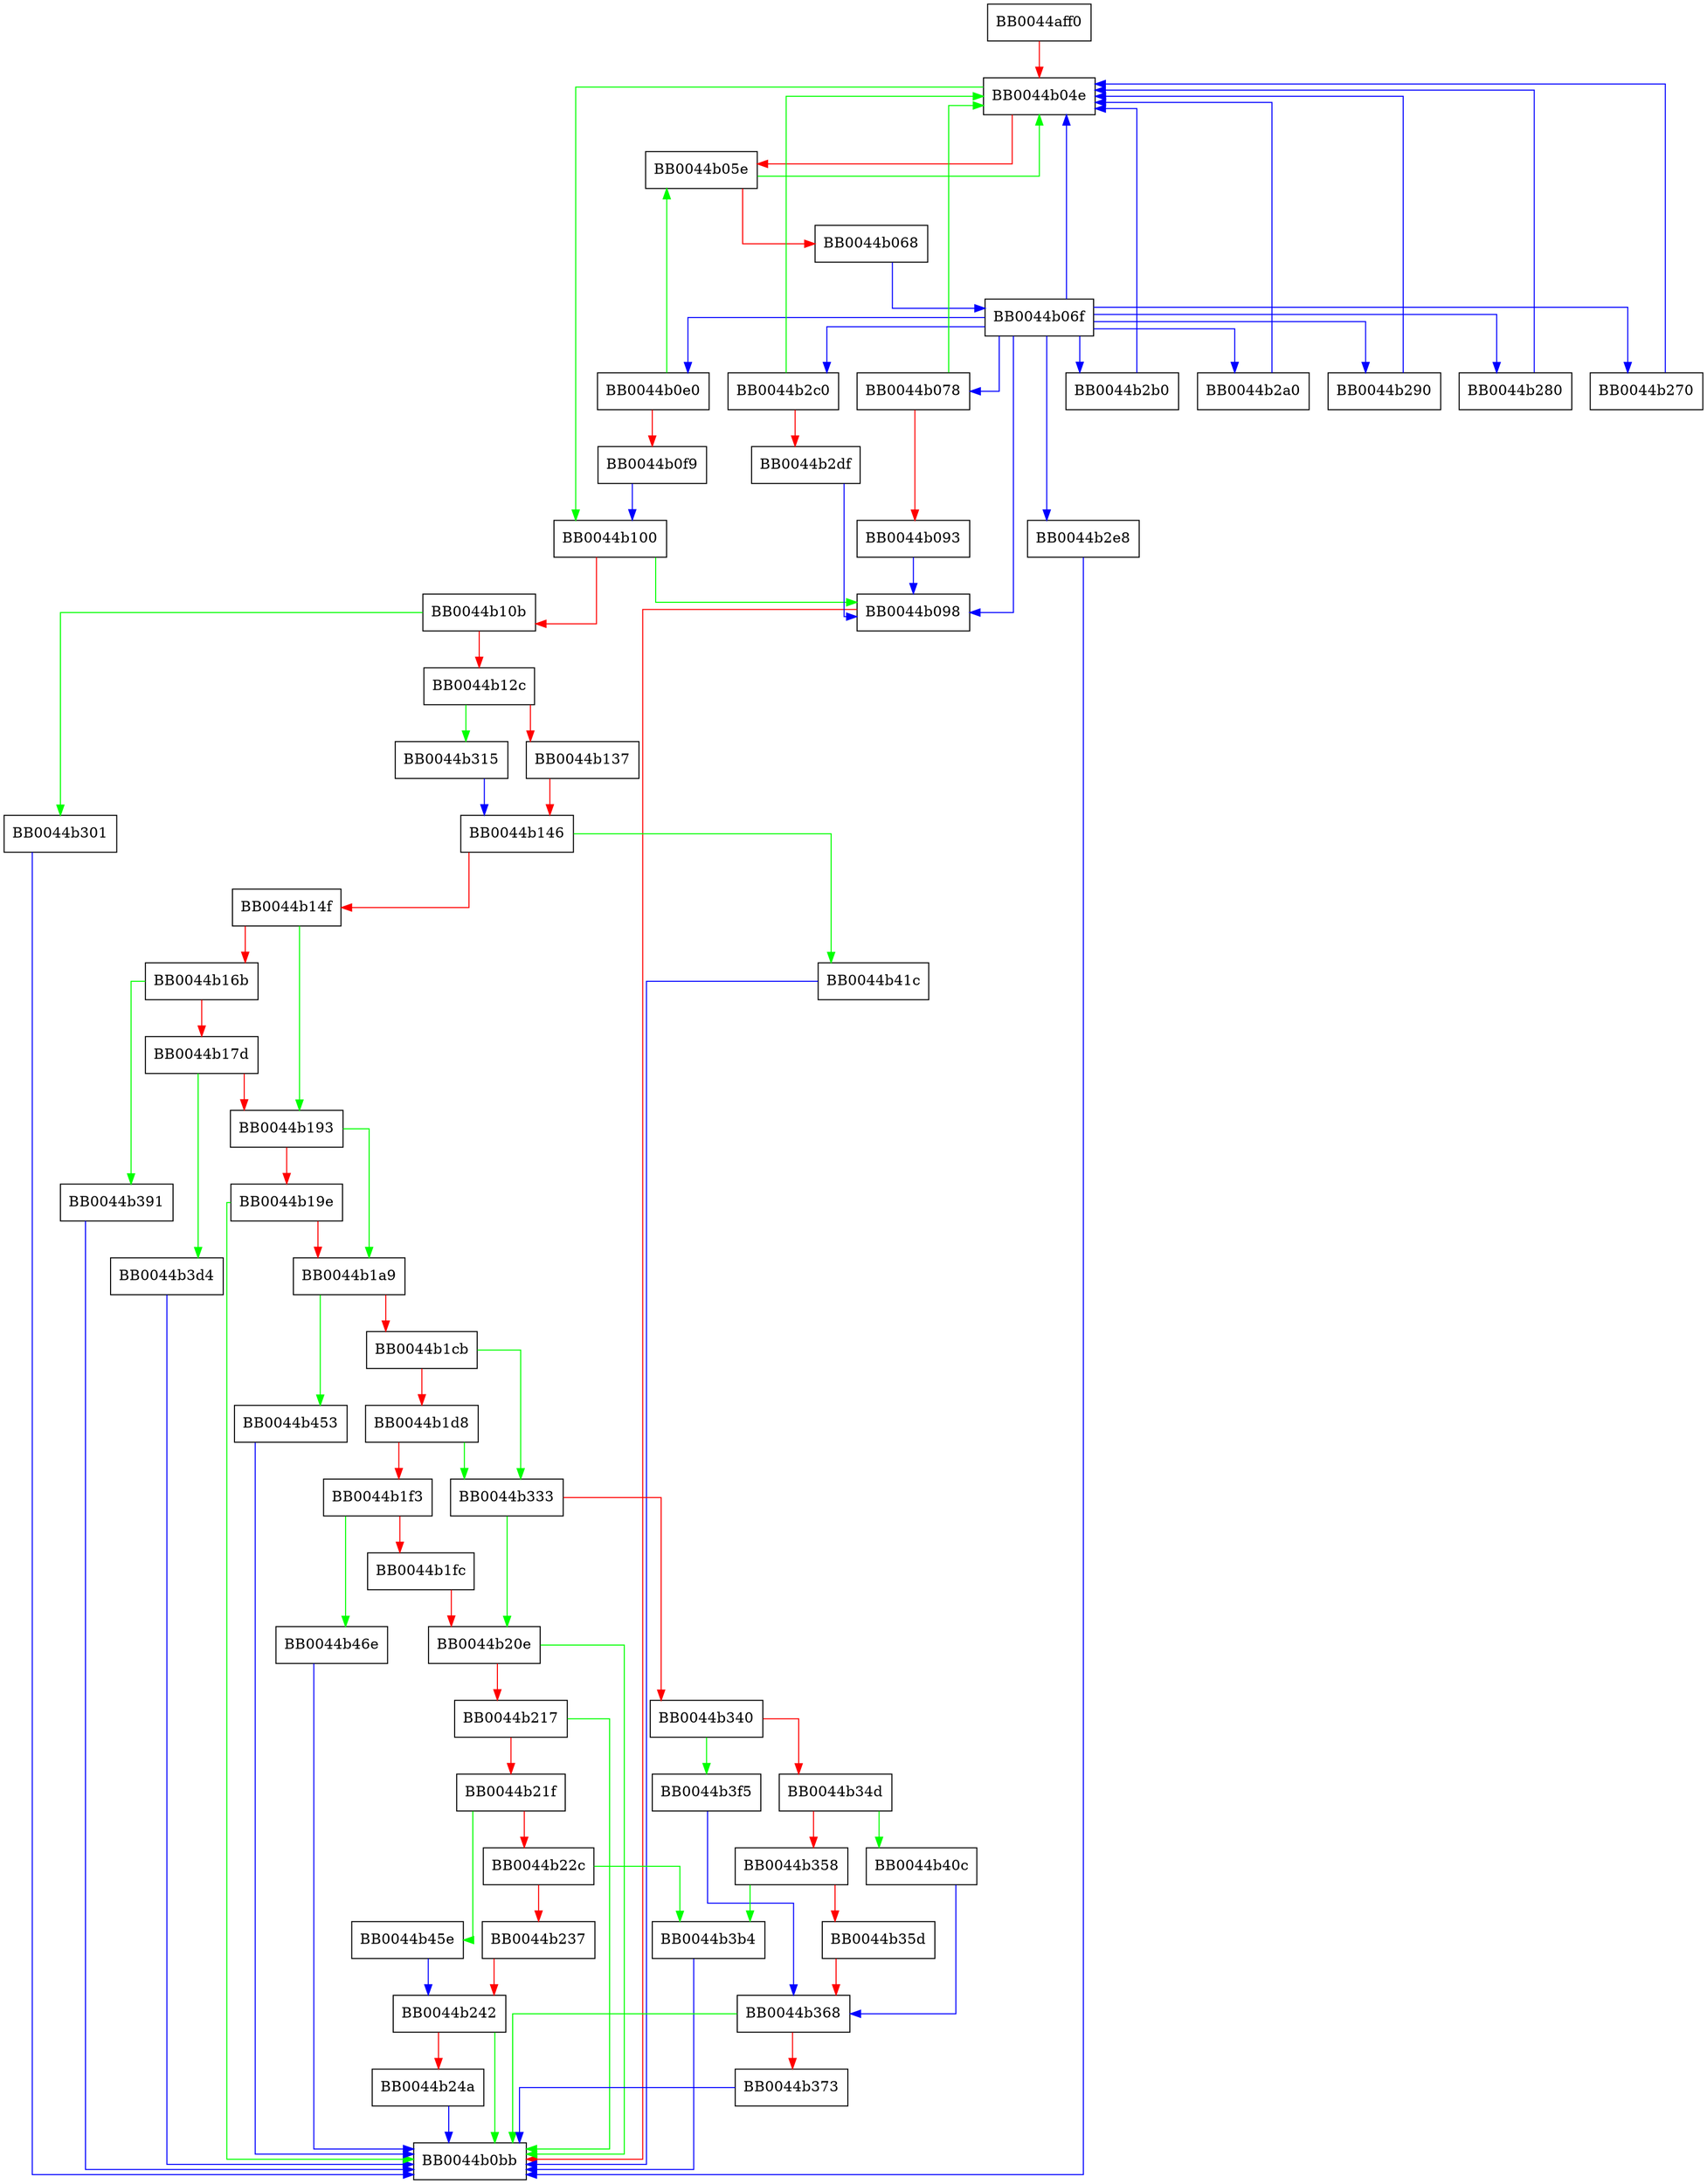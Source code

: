 digraph sess_id_main {
  node [shape="box"];
  graph [splines=ortho];
  BB0044aff0 -> BB0044b04e [color="red"];
  BB0044b04e -> BB0044b100 [color="green"];
  BB0044b04e -> BB0044b05e [color="red"];
  BB0044b05e -> BB0044b04e [color="green"];
  BB0044b05e -> BB0044b068 [color="red"];
  BB0044b068 -> BB0044b06f [color="blue"];
  BB0044b06f -> BB0044b098 [color="blue"];
  BB0044b06f -> BB0044b04e [color="blue"];
  BB0044b06f -> BB0044b2e8 [color="blue"];
  BB0044b06f -> BB0044b078 [color="blue"];
  BB0044b06f -> BB0044b2c0 [color="blue"];
  BB0044b06f -> BB0044b2b0 [color="blue"];
  BB0044b06f -> BB0044b2a0 [color="blue"];
  BB0044b06f -> BB0044b290 [color="blue"];
  BB0044b06f -> BB0044b280 [color="blue"];
  BB0044b06f -> BB0044b270 [color="blue"];
  BB0044b06f -> BB0044b0e0 [color="blue"];
  BB0044b078 -> BB0044b04e [color="green"];
  BB0044b078 -> BB0044b093 [color="red"];
  BB0044b093 -> BB0044b098 [color="blue"];
  BB0044b098 -> BB0044b0bb [color="red"];
  BB0044b0e0 -> BB0044b05e [color="green"];
  BB0044b0e0 -> BB0044b0f9 [color="red"];
  BB0044b0f9 -> BB0044b100 [color="blue"];
  BB0044b100 -> BB0044b098 [color="green"];
  BB0044b100 -> BB0044b10b [color="red"];
  BB0044b10b -> BB0044b301 [color="green"];
  BB0044b10b -> BB0044b12c [color="red"];
  BB0044b12c -> BB0044b315 [color="green"];
  BB0044b12c -> BB0044b137 [color="red"];
  BB0044b137 -> BB0044b146 [color="red"];
  BB0044b146 -> BB0044b41c [color="green"];
  BB0044b146 -> BB0044b14f [color="red"];
  BB0044b14f -> BB0044b193 [color="green"];
  BB0044b14f -> BB0044b16b [color="red"];
  BB0044b16b -> BB0044b391 [color="green"];
  BB0044b16b -> BB0044b17d [color="red"];
  BB0044b17d -> BB0044b3d4 [color="green"];
  BB0044b17d -> BB0044b193 [color="red"];
  BB0044b193 -> BB0044b1a9 [color="green"];
  BB0044b193 -> BB0044b19e [color="red"];
  BB0044b19e -> BB0044b0bb [color="green"];
  BB0044b19e -> BB0044b1a9 [color="red"];
  BB0044b1a9 -> BB0044b453 [color="green"];
  BB0044b1a9 -> BB0044b1cb [color="red"];
  BB0044b1cb -> BB0044b333 [color="green"];
  BB0044b1cb -> BB0044b1d8 [color="red"];
  BB0044b1d8 -> BB0044b333 [color="green"];
  BB0044b1d8 -> BB0044b1f3 [color="red"];
  BB0044b1f3 -> BB0044b46e [color="green"];
  BB0044b1f3 -> BB0044b1fc [color="red"];
  BB0044b1fc -> BB0044b20e [color="red"];
  BB0044b20e -> BB0044b0bb [color="green"];
  BB0044b20e -> BB0044b217 [color="red"];
  BB0044b217 -> BB0044b0bb [color="green"];
  BB0044b217 -> BB0044b21f [color="red"];
  BB0044b21f -> BB0044b45e [color="green"];
  BB0044b21f -> BB0044b22c [color="red"];
  BB0044b22c -> BB0044b3b4 [color="green"];
  BB0044b22c -> BB0044b237 [color="red"];
  BB0044b237 -> BB0044b242 [color="red"];
  BB0044b242 -> BB0044b0bb [color="green"];
  BB0044b242 -> BB0044b24a [color="red"];
  BB0044b24a -> BB0044b0bb [color="blue"];
  BB0044b270 -> BB0044b04e [color="blue"];
  BB0044b280 -> BB0044b04e [color="blue"];
  BB0044b290 -> BB0044b04e [color="blue"];
  BB0044b2a0 -> BB0044b04e [color="blue"];
  BB0044b2b0 -> BB0044b04e [color="blue"];
  BB0044b2c0 -> BB0044b04e [color="green"];
  BB0044b2c0 -> BB0044b2df [color="red"];
  BB0044b2df -> BB0044b098 [color="blue"];
  BB0044b2e8 -> BB0044b0bb [color="blue"];
  BB0044b301 -> BB0044b0bb [color="blue"];
  BB0044b315 -> BB0044b146 [color="blue"];
  BB0044b333 -> BB0044b20e [color="green"];
  BB0044b333 -> BB0044b340 [color="red"];
  BB0044b340 -> BB0044b3f5 [color="green"];
  BB0044b340 -> BB0044b34d [color="red"];
  BB0044b34d -> BB0044b40c [color="green"];
  BB0044b34d -> BB0044b358 [color="red"];
  BB0044b358 -> BB0044b3b4 [color="green"];
  BB0044b358 -> BB0044b35d [color="red"];
  BB0044b35d -> BB0044b368 [color="red"];
  BB0044b368 -> BB0044b0bb [color="green"];
  BB0044b368 -> BB0044b373 [color="red"];
  BB0044b373 -> BB0044b0bb [color="blue"];
  BB0044b391 -> BB0044b0bb [color="blue"];
  BB0044b3b4 -> BB0044b0bb [color="blue"];
  BB0044b3d4 -> BB0044b0bb [color="blue"];
  BB0044b3f5 -> BB0044b368 [color="blue"];
  BB0044b40c -> BB0044b368 [color="blue"];
  BB0044b41c -> BB0044b0bb [color="blue"];
  BB0044b453 -> BB0044b0bb [color="blue"];
  BB0044b45e -> BB0044b242 [color="blue"];
  BB0044b46e -> BB0044b0bb [color="blue"];
}